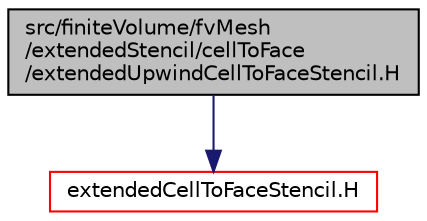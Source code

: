 digraph "src/finiteVolume/fvMesh/extendedStencil/cellToFace/extendedUpwindCellToFaceStencil.H"
{
  bgcolor="transparent";
  edge [fontname="Helvetica",fontsize="10",labelfontname="Helvetica",labelfontsize="10"];
  node [fontname="Helvetica",fontsize="10",shape=record];
  Node0 [label="src/finiteVolume/fvMesh\l/extendedStencil/cellToFace\l/extendedUpwindCellToFaceStencil.H",height=0.2,width=0.4,color="black", fillcolor="grey75", style="filled", fontcolor="black"];
  Node0 -> Node1 [color="midnightblue",fontsize="10",style="solid",fontname="Helvetica"];
  Node1 [label="extendedCellToFaceStencil.H",height=0.2,width=0.4,color="red",URL="$a03572.html"];
}
